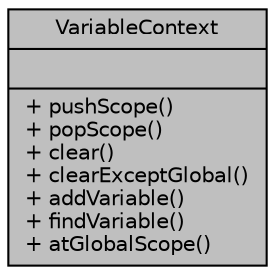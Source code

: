 digraph "VariableContext"
{
 // LATEX_PDF_SIZE
  edge [fontname="Helvetica",fontsize="10",labelfontname="Helvetica",labelfontsize="10"];
  node [fontname="Helvetica",fontsize="10",shape=record];
  Node1 [label="{VariableContext\n||+ pushScope()\l+ popScope()\l+ clear()\l+ clearExceptGlobal()\l+ addVariable()\l+ findVariable()\l+ atGlobalScope()\l}",height=0.2,width=0.4,color="black", fillcolor="grey75", style="filled", fontcolor="black",tooltip=" "];
}
